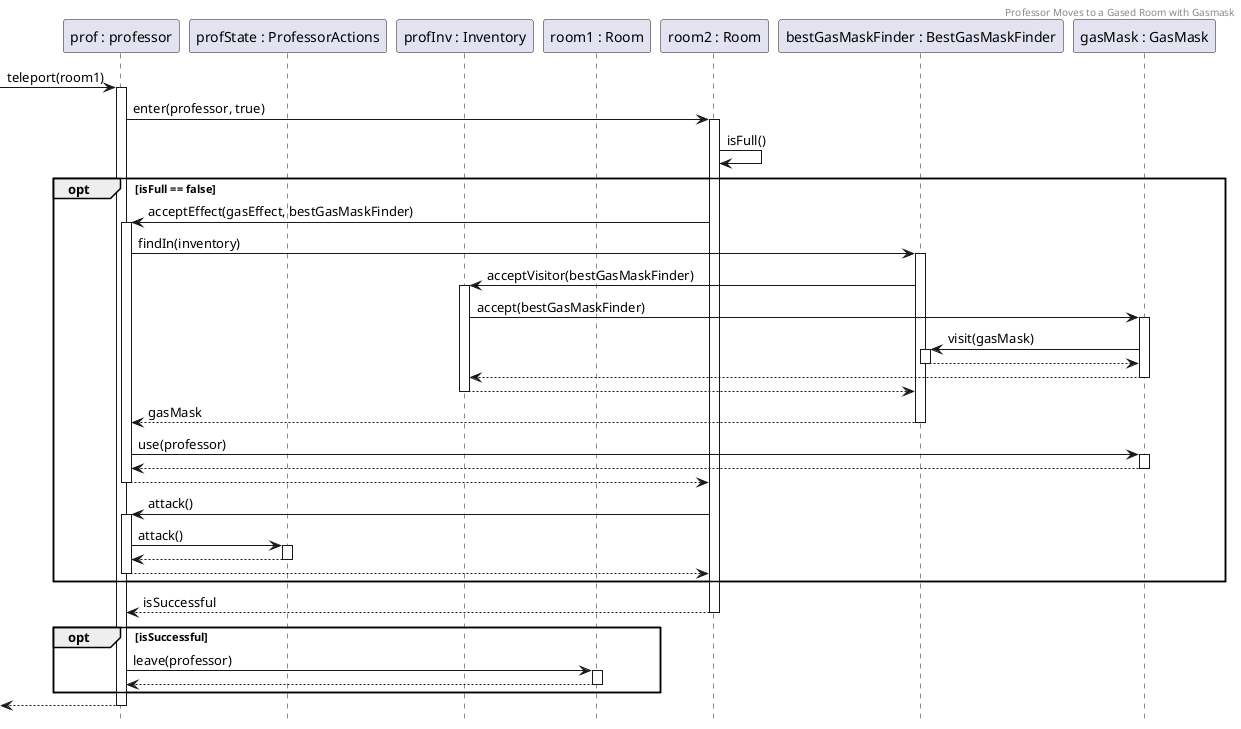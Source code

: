 @startuml ProfTpWithMaskToGas
header Professor Moves to a Gased Room with Gasmask
hide footbox

participant professor as "prof : professor"
participant professorS as "profState : ProfessorActions"
participant inv as "profInv : Inventory"
participant R1 as "room1 : Room"
participant R2 as "room2 : Room"
participant gasMaskFinder as "bestGasMaskFinder : BestGasMaskFinder"
participant gasMask as "gasMask : GasMask"

-> professor ++: teleport(room1)

professor -> R2++: enter(professor, true)

R2 -> R2 : isFull()
opt isFull == false
    ' the unless ItemFinder is created with the gas effect an comms diagramm
    R2 -> professor ++ : acceptEffect(gasEffect, bestGasMaskFinder)
    
    professor -> gasMaskFinder++ : findIn(inventory)
        gasMaskFinder -> inv++: acceptVisitor(bestGasMaskFinder)
            inv -> gasMask++: accept(bestGasMaskFinder)
                gasMask -> gasMaskFinder++ : visit(gasMask)
                return
            return
        return
    return gasMask
    
    professor -> gasMask++: use(professor)
    return

    return

    R2 -> professor ++ : attack()
    professor -> professorS ++ : attack()
    return
    return
end
return isSuccessful
opt isSuccessful
    professor -> R1 ++ : leave(professor)
    return
end
return

@enduml

